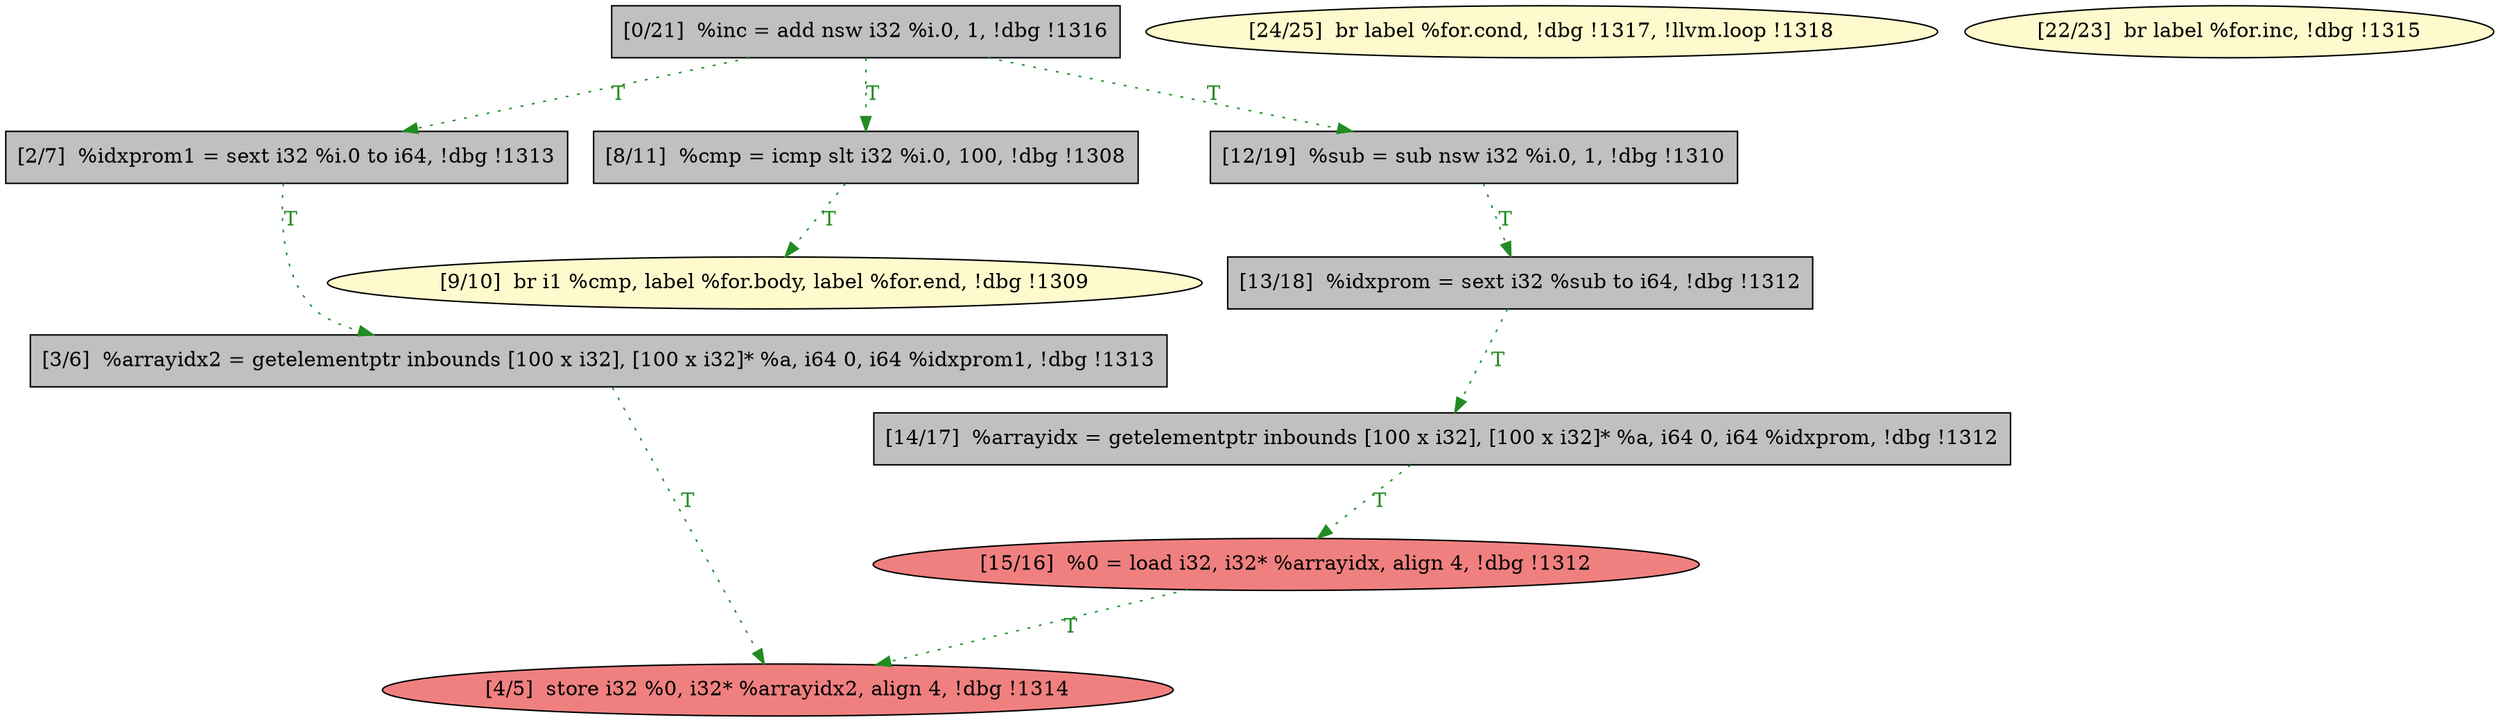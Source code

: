 
digraph G {


node131 [fillcolor=lightcoral,label="[15/16]  %0 = load i32, i32* %arrayidx, align 4, !dbg !1312",shape=ellipse,style=filled ]
node128 [fillcolor=grey,label="[2/7]  %idxprom1 = sext i32 %i.0 to i64, !dbg !1313",shape=rectangle,style=filled ]
node127 [fillcolor=lightcoral,label="[4/5]  store i32 %0, i32* %arrayidx2, align 4, !dbg !1314",shape=ellipse,style=filled ]
node126 [fillcolor=grey,label="[3/6]  %arrayidx2 = getelementptr inbounds [100 x i32], [100 x i32]* %a, i64 0, i64 %idxprom1, !dbg !1313",shape=rectangle,style=filled ]
node123 [fillcolor=lemonchiffon,label="[24/25]  br label %for.cond, !dbg !1317, !llvm.loop !1318",shape=ellipse,style=filled ]
node120 [fillcolor=grey,label="[14/17]  %arrayidx = getelementptr inbounds [100 x i32], [100 x i32]* %a, i64 0, i64 %idxprom, !dbg !1312",shape=rectangle,style=filled ]
node130 [fillcolor=lemonchiffon,label="[9/10]  br i1 %cmp, label %for.body, label %for.end, !dbg !1309",shape=ellipse,style=filled ]
node121 [fillcolor=grey,label="[13/18]  %idxprom = sext i32 %sub to i64, !dbg !1312",shape=rectangle,style=filled ]
node124 [fillcolor=grey,label="[0/21]  %inc = add nsw i32 %i.0, 1, !dbg !1316",shape=rectangle,style=filled ]
node125 [fillcolor=lemonchiffon,label="[22/23]  br label %for.inc, !dbg !1315",shape=ellipse,style=filled ]
node129 [fillcolor=grey,label="[8/11]  %cmp = icmp slt i32 %i.0, 100, !dbg !1308",shape=rectangle,style=filled ]
node122 [fillcolor=grey,label="[12/19]  %sub = sub nsw i32 %i.0, 1, !dbg !1310",shape=rectangle,style=filled ]

node131->node127 [style=dotted,color=forestgreen,label="T",fontcolor=forestgreen ]
node122->node121 [style=dotted,color=forestgreen,label="T",fontcolor=forestgreen ]
node124->node129 [style=dotted,color=forestgreen,label="T",fontcolor=forestgreen ]
node121->node120 [style=dotted,color=forestgreen,label="T",fontcolor=forestgreen ]
node120->node131 [style=dotted,color=forestgreen,label="T",fontcolor=forestgreen ]
node124->node128 [style=dotted,color=forestgreen,label="T",fontcolor=forestgreen ]
node128->node126 [style=dotted,color=forestgreen,label="T",fontcolor=forestgreen ]
node129->node130 [style=dotted,color=forestgreen,label="T",fontcolor=forestgreen ]
node124->node122 [style=dotted,color=forestgreen,label="T",fontcolor=forestgreen ]
node126->node127 [style=dotted,color=forestgreen,label="T",fontcolor=forestgreen ]


}
